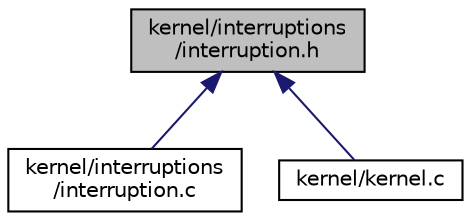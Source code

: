 digraph "kernel/interruptions/interruption.h"
{
  edge [fontname="Helvetica",fontsize="10",labelfontname="Helvetica",labelfontsize="10"];
  node [fontname="Helvetica",fontsize="10",shape=record];
  Node1 [label="kernel/interruptions\l/interruption.h",height=0.2,width=0.4,color="black", fillcolor="grey75", style="filled", fontcolor="black"];
  Node1 -> Node2 [dir="back",color="midnightblue",fontsize="10",style="solid"];
  Node2 [label="kernel/interruptions\l/interruption.c",height=0.2,width=0.4,color="black", fillcolor="white", style="filled",URL="$interruption_8c.html"];
  Node1 -> Node3 [dir="back",color="midnightblue",fontsize="10",style="solid"];
  Node3 [label="kernel/kernel.c",height=0.2,width=0.4,color="black", fillcolor="white", style="filled",URL="$kernel_8c.html",tooltip="This contains the kernel&#39;s entry point. "];
}
